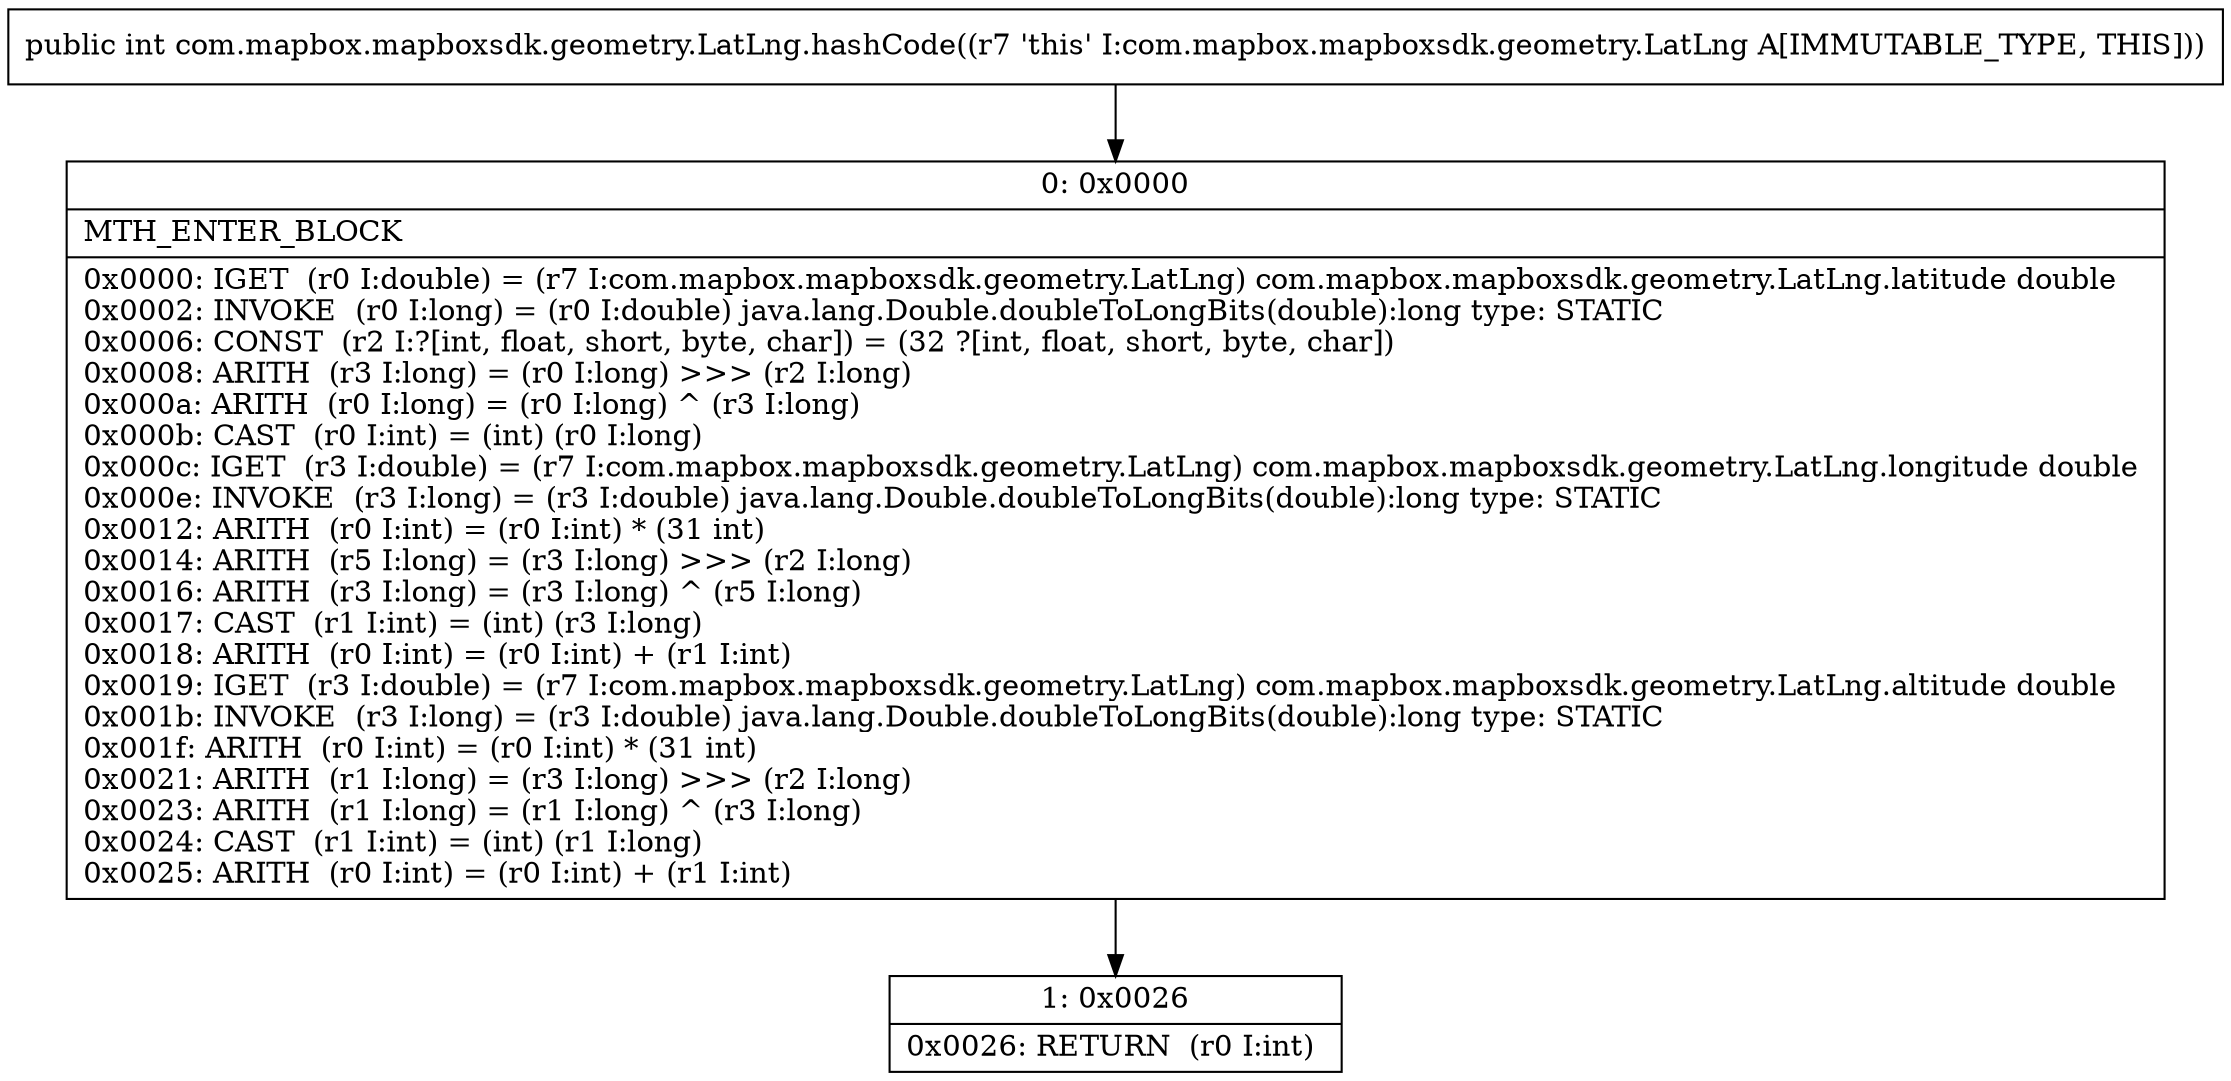 digraph "CFG forcom.mapbox.mapboxsdk.geometry.LatLng.hashCode()I" {
Node_0 [shape=record,label="{0\:\ 0x0000|MTH_ENTER_BLOCK\l|0x0000: IGET  (r0 I:double) = (r7 I:com.mapbox.mapboxsdk.geometry.LatLng) com.mapbox.mapboxsdk.geometry.LatLng.latitude double \l0x0002: INVOKE  (r0 I:long) = (r0 I:double) java.lang.Double.doubleToLongBits(double):long type: STATIC \l0x0006: CONST  (r2 I:?[int, float, short, byte, char]) = (32 ?[int, float, short, byte, char]) \l0x0008: ARITH  (r3 I:long) = (r0 I:long) \>\>\> (r2 I:long) \l0x000a: ARITH  (r0 I:long) = (r0 I:long) ^ (r3 I:long) \l0x000b: CAST  (r0 I:int) = (int) (r0 I:long) \l0x000c: IGET  (r3 I:double) = (r7 I:com.mapbox.mapboxsdk.geometry.LatLng) com.mapbox.mapboxsdk.geometry.LatLng.longitude double \l0x000e: INVOKE  (r3 I:long) = (r3 I:double) java.lang.Double.doubleToLongBits(double):long type: STATIC \l0x0012: ARITH  (r0 I:int) = (r0 I:int) * (31 int) \l0x0014: ARITH  (r5 I:long) = (r3 I:long) \>\>\> (r2 I:long) \l0x0016: ARITH  (r3 I:long) = (r3 I:long) ^ (r5 I:long) \l0x0017: CAST  (r1 I:int) = (int) (r3 I:long) \l0x0018: ARITH  (r0 I:int) = (r0 I:int) + (r1 I:int) \l0x0019: IGET  (r3 I:double) = (r7 I:com.mapbox.mapboxsdk.geometry.LatLng) com.mapbox.mapboxsdk.geometry.LatLng.altitude double \l0x001b: INVOKE  (r3 I:long) = (r3 I:double) java.lang.Double.doubleToLongBits(double):long type: STATIC \l0x001f: ARITH  (r0 I:int) = (r0 I:int) * (31 int) \l0x0021: ARITH  (r1 I:long) = (r3 I:long) \>\>\> (r2 I:long) \l0x0023: ARITH  (r1 I:long) = (r1 I:long) ^ (r3 I:long) \l0x0024: CAST  (r1 I:int) = (int) (r1 I:long) \l0x0025: ARITH  (r0 I:int) = (r0 I:int) + (r1 I:int) \l}"];
Node_1 [shape=record,label="{1\:\ 0x0026|0x0026: RETURN  (r0 I:int) \l}"];
MethodNode[shape=record,label="{public int com.mapbox.mapboxsdk.geometry.LatLng.hashCode((r7 'this' I:com.mapbox.mapboxsdk.geometry.LatLng A[IMMUTABLE_TYPE, THIS])) }"];
MethodNode -> Node_0;
Node_0 -> Node_1;
}

